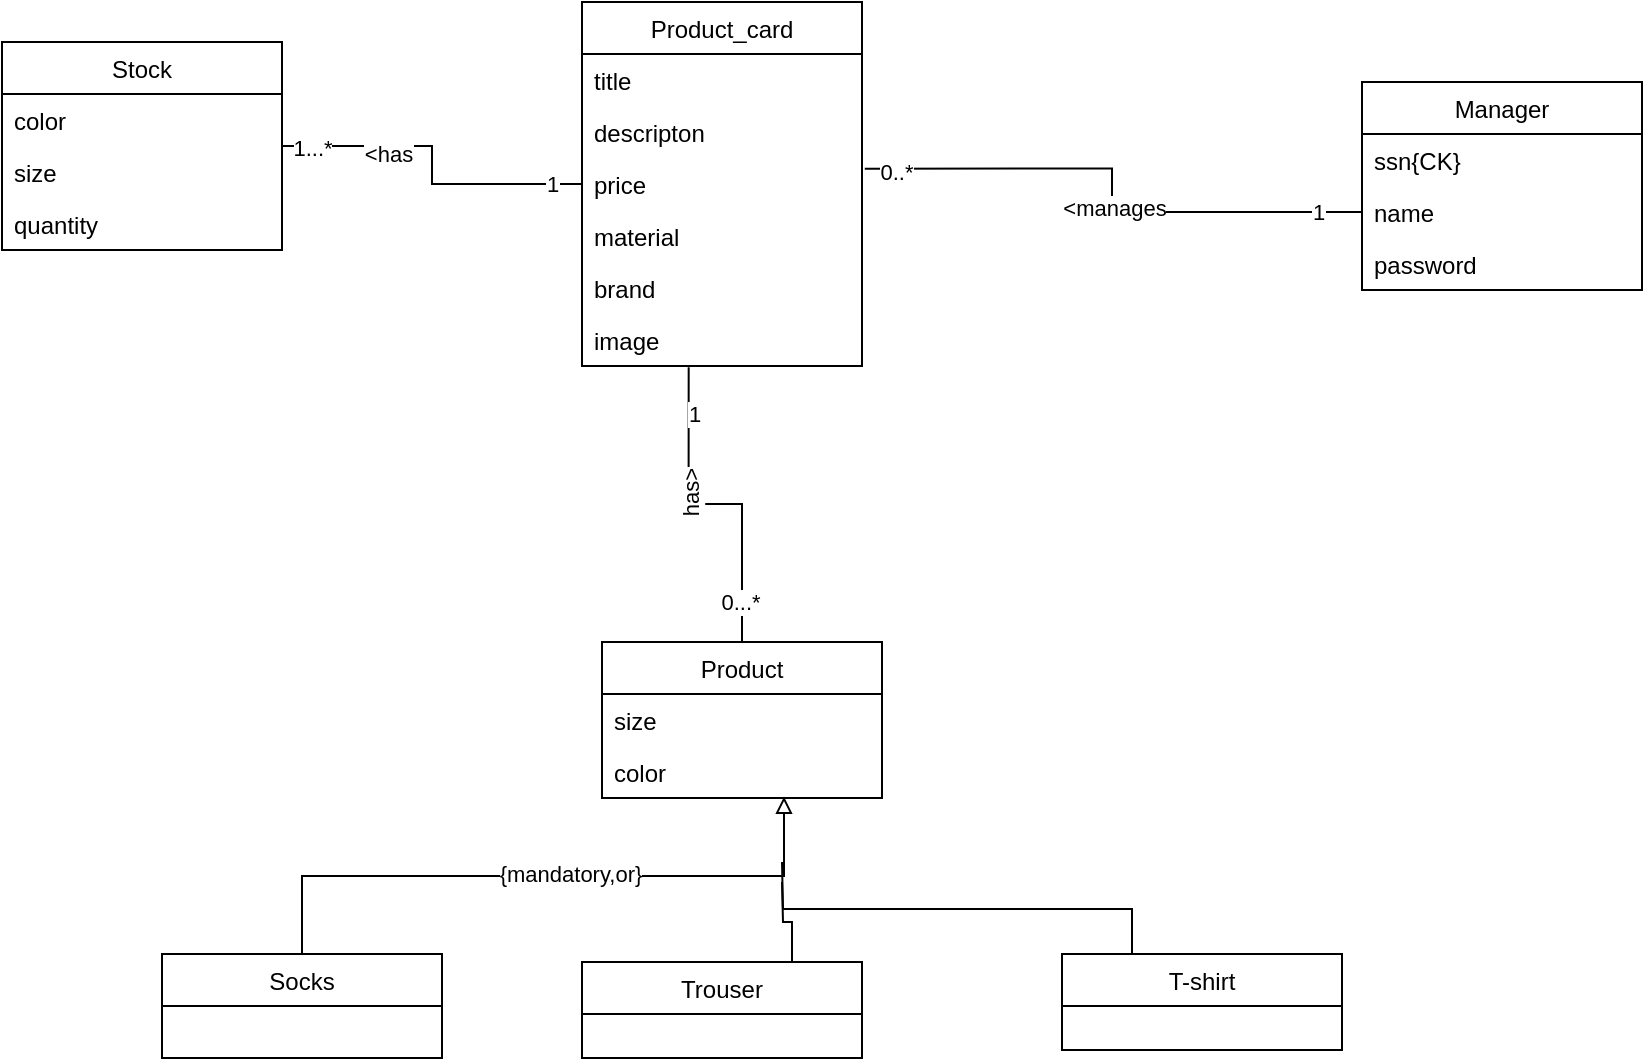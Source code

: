 <mxfile version="17.4.2" type="device"><diagram id="LHV_A1k6wTqINjSborhc" name="Page-1"><mxGraphModel dx="1994" dy="585" grid="1" gridSize="10" guides="1" tooltips="1" connect="1" arrows="1" fold="1" page="1" pageScale="1" pageWidth="827" pageHeight="1169" math="0" shadow="0"><root><mxCell id="0"/><mxCell id="1" parent="0"/><mxCell id="rD_PUb48wtEjhVpuCjnH-60" style="edgeStyle=orthogonalEdgeStyle;rounded=0;orthogonalLoop=1;jettySize=auto;html=1;exitX=0.5;exitY=0;exitDx=0;exitDy=0;entryX=0.65;entryY=0.974;entryDx=0;entryDy=0;entryPerimeter=0;endArrow=block;endFill=0;startArrow=none;startFill=0;" edge="1" parent="1" source="rD_PUb48wtEjhVpuCjnH-18" target="rD_PUb48wtEjhVpuCjnH-9"><mxGeometry relative="1" as="geometry"/></mxCell><mxCell id="rD_PUb48wtEjhVpuCjnH-61" value="{mandatory,or}" style="edgeLabel;html=1;align=center;verticalAlign=middle;resizable=0;points=[];" vertex="1" connectable="0" parent="rD_PUb48wtEjhVpuCjnH-60"><mxGeometry x="0.082" y="1" relative="1" as="geometry"><mxPoint as="offset"/></mxGeometry></mxCell><mxCell id="rD_PUb48wtEjhVpuCjnH-18" value="Socks" style="swimlane;fontStyle=0;childLayout=stackLayout;horizontal=1;startSize=26;fillColor=none;horizontalStack=0;resizeParent=1;resizeParentMax=0;resizeLast=0;collapsible=1;marginBottom=0;" vertex="1" parent="1"><mxGeometry x="70" y="786" width="140" height="52" as="geometry"/></mxCell><mxCell id="rD_PUb48wtEjhVpuCjnH-23" value="Product_card" style="swimlane;fontStyle=0;childLayout=stackLayout;horizontal=1;startSize=26;fillColor=none;horizontalStack=0;resizeParent=1;resizeParentMax=0;resizeLast=0;collapsible=1;marginBottom=0;" vertex="1" parent="1"><mxGeometry x="280" y="310" width="140" height="182" as="geometry"/></mxCell><mxCell id="rD_PUb48wtEjhVpuCjnH-24" value="title" style="text;strokeColor=none;fillColor=none;align=left;verticalAlign=top;spacingLeft=4;spacingRight=4;overflow=hidden;rotatable=0;points=[[0,0.5],[1,0.5]];portConstraint=eastwest;" vertex="1" parent="rD_PUb48wtEjhVpuCjnH-23"><mxGeometry y="26" width="140" height="26" as="geometry"/></mxCell><mxCell id="rD_PUb48wtEjhVpuCjnH-25" value="descripton" style="text;strokeColor=none;fillColor=none;align=left;verticalAlign=top;spacingLeft=4;spacingRight=4;overflow=hidden;rotatable=0;points=[[0,0.5],[1,0.5]];portConstraint=eastwest;" vertex="1" parent="rD_PUb48wtEjhVpuCjnH-23"><mxGeometry y="52" width="140" height="26" as="geometry"/></mxCell><mxCell id="rD_PUb48wtEjhVpuCjnH-26" value="price" style="text;strokeColor=none;fillColor=none;align=left;verticalAlign=top;spacingLeft=4;spacingRight=4;overflow=hidden;rotatable=0;points=[[0,0.5],[1,0.5]];portConstraint=eastwest;" vertex="1" parent="rD_PUb48wtEjhVpuCjnH-23"><mxGeometry y="78" width="140" height="26" as="geometry"/></mxCell><mxCell id="rD_PUb48wtEjhVpuCjnH-38" value="material&#10;" style="text;strokeColor=none;fillColor=none;align=left;verticalAlign=top;spacingLeft=4;spacingRight=4;overflow=hidden;rotatable=0;points=[[0,0.5],[1,0.5]];portConstraint=eastwest;" vertex="1" parent="rD_PUb48wtEjhVpuCjnH-23"><mxGeometry y="104" width="140" height="26" as="geometry"/></mxCell><mxCell id="rD_PUb48wtEjhVpuCjnH-37" value="brand" style="text;strokeColor=none;fillColor=none;align=left;verticalAlign=top;spacingLeft=4;spacingRight=4;overflow=hidden;rotatable=0;points=[[0,0.5],[1,0.5]];portConstraint=eastwest;" vertex="1" parent="rD_PUb48wtEjhVpuCjnH-23"><mxGeometry y="130" width="140" height="26" as="geometry"/></mxCell><mxCell id="rD_PUb48wtEjhVpuCjnH-36" value="image" style="text;strokeColor=none;fillColor=none;align=left;verticalAlign=top;spacingLeft=4;spacingRight=4;overflow=hidden;rotatable=0;points=[[0,0.5],[1,0.5]];portConstraint=eastwest;" vertex="1" parent="rD_PUb48wtEjhVpuCjnH-23"><mxGeometry y="156" width="140" height="26" as="geometry"/></mxCell><mxCell id="rD_PUb48wtEjhVpuCjnH-27" value="Stock" style="swimlane;fontStyle=0;childLayout=stackLayout;horizontal=1;startSize=26;fillColor=none;horizontalStack=0;resizeParent=1;resizeParentMax=0;resizeLast=0;collapsible=1;marginBottom=0;" vertex="1" parent="1"><mxGeometry x="-10" y="330" width="140" height="104" as="geometry"/></mxCell><mxCell id="rD_PUb48wtEjhVpuCjnH-28" value="color" style="text;strokeColor=none;fillColor=none;align=left;verticalAlign=top;spacingLeft=4;spacingRight=4;overflow=hidden;rotatable=0;points=[[0,0.5],[1,0.5]];portConstraint=eastwest;" vertex="1" parent="rD_PUb48wtEjhVpuCjnH-27"><mxGeometry y="26" width="140" height="26" as="geometry"/></mxCell><mxCell id="rD_PUb48wtEjhVpuCjnH-29" value="size" style="text;strokeColor=none;fillColor=none;align=left;verticalAlign=top;spacingLeft=4;spacingRight=4;overflow=hidden;rotatable=0;points=[[0,0.5],[1,0.5]];portConstraint=eastwest;" vertex="1" parent="rD_PUb48wtEjhVpuCjnH-27"><mxGeometry y="52" width="140" height="26" as="geometry"/></mxCell><mxCell id="rD_PUb48wtEjhVpuCjnH-30" value="quantity" style="text;strokeColor=none;fillColor=none;align=left;verticalAlign=top;spacingLeft=4;spacingRight=4;overflow=hidden;rotatable=0;points=[[0,0.5],[1,0.5]];portConstraint=eastwest;" vertex="1" parent="rD_PUb48wtEjhVpuCjnH-27"><mxGeometry y="78" width="140" height="26" as="geometry"/></mxCell><mxCell id="rD_PUb48wtEjhVpuCjnH-31" value="Manager" style="swimlane;fontStyle=0;childLayout=stackLayout;horizontal=1;startSize=26;fillColor=none;horizontalStack=0;resizeParent=1;resizeParentMax=0;resizeLast=0;collapsible=1;marginBottom=0;" vertex="1" parent="1"><mxGeometry x="670" y="350" width="140" height="104" as="geometry"/></mxCell><mxCell id="rD_PUb48wtEjhVpuCjnH-32" value="ssn{CK}" style="text;strokeColor=none;fillColor=none;align=left;verticalAlign=top;spacingLeft=4;spacingRight=4;overflow=hidden;rotatable=0;points=[[0,0.5],[1,0.5]];portConstraint=eastwest;" vertex="1" parent="rD_PUb48wtEjhVpuCjnH-31"><mxGeometry y="26" width="140" height="26" as="geometry"/></mxCell><mxCell id="rD_PUb48wtEjhVpuCjnH-33" value="name" style="text;strokeColor=none;fillColor=none;align=left;verticalAlign=top;spacingLeft=4;spacingRight=4;overflow=hidden;rotatable=0;points=[[0,0.5],[1,0.5]];portConstraint=eastwest;" vertex="1" parent="rD_PUb48wtEjhVpuCjnH-31"><mxGeometry y="52" width="140" height="26" as="geometry"/></mxCell><mxCell id="rD_PUb48wtEjhVpuCjnH-34" value="password" style="text;strokeColor=none;fillColor=none;align=left;verticalAlign=top;spacingLeft=4;spacingRight=4;overflow=hidden;rotatable=0;points=[[0,0.5],[1,0.5]];portConstraint=eastwest;" vertex="1" parent="rD_PUb48wtEjhVpuCjnH-31"><mxGeometry y="78" width="140" height="26" as="geometry"/></mxCell><mxCell id="rD_PUb48wtEjhVpuCjnH-39" style="edgeStyle=orthogonalEdgeStyle;rounded=0;orthogonalLoop=1;jettySize=auto;html=1;exitX=0.5;exitY=0;exitDx=0;exitDy=0;entryX=0.381;entryY=1.026;entryDx=0;entryDy=0;entryPerimeter=0;endArrow=none;endFill=0;" edge="1" parent="1" source="rD_PUb48wtEjhVpuCjnH-6" target="rD_PUb48wtEjhVpuCjnH-36"><mxGeometry relative="1" as="geometry"/></mxCell><mxCell id="rD_PUb48wtEjhVpuCjnH-40" value="1" style="edgeLabel;html=1;align=center;verticalAlign=middle;resizable=0;points=[];" vertex="1" connectable="0" parent="rD_PUb48wtEjhVpuCjnH-39"><mxGeometry x="0.712" y="-2" relative="1" as="geometry"><mxPoint as="offset"/></mxGeometry></mxCell><mxCell id="rD_PUb48wtEjhVpuCjnH-41" value="0...*" style="edgeLabel;html=1;align=center;verticalAlign=middle;resizable=0;points=[];" vertex="1" connectable="0" parent="rD_PUb48wtEjhVpuCjnH-39"><mxGeometry x="-0.748" y="1" relative="1" as="geometry"><mxPoint as="offset"/></mxGeometry></mxCell><mxCell id="rD_PUb48wtEjhVpuCjnH-42" value="has&amp;gt;" style="edgeLabel;html=1;align=center;verticalAlign=middle;resizable=0;points=[];rotation=270;" vertex="1" connectable="0" parent="rD_PUb48wtEjhVpuCjnH-39"><mxGeometry x="0.224" y="-1" relative="1" as="geometry"><mxPoint as="offset"/></mxGeometry></mxCell><mxCell id="rD_PUb48wtEjhVpuCjnH-6" value="Product" style="swimlane;fontStyle=0;childLayout=stackLayout;horizontal=1;startSize=26;fillColor=none;horizontalStack=0;resizeParent=1;resizeParentMax=0;resizeLast=0;collapsible=1;marginBottom=0;" vertex="1" parent="1"><mxGeometry x="290" y="630" width="140" height="78" as="geometry"/></mxCell><mxCell id="rD_PUb48wtEjhVpuCjnH-8" value="size" style="text;strokeColor=none;fillColor=none;align=left;verticalAlign=top;spacingLeft=4;spacingRight=4;overflow=hidden;rotatable=0;points=[[0,0.5],[1,0.5]];portConstraint=eastwest;" vertex="1" parent="rD_PUb48wtEjhVpuCjnH-6"><mxGeometry y="26" width="140" height="26" as="geometry"/></mxCell><mxCell id="rD_PUb48wtEjhVpuCjnH-9" value="color" style="text;strokeColor=none;fillColor=none;align=left;verticalAlign=top;spacingLeft=4;spacingRight=4;overflow=hidden;rotatable=0;points=[[0,0.5],[1,0.5]];portConstraint=eastwest;" vertex="1" parent="rD_PUb48wtEjhVpuCjnH-6"><mxGeometry y="52" width="140" height="26" as="geometry"/></mxCell><mxCell id="rD_PUb48wtEjhVpuCjnH-63" style="edgeStyle=orthogonalEdgeStyle;rounded=0;orthogonalLoop=1;jettySize=auto;html=1;exitX=0.75;exitY=0;exitDx=0;exitDy=0;startArrow=none;startFill=0;endArrow=none;endFill=0;" edge="1" parent="1" source="rD_PUb48wtEjhVpuCjnH-43"><mxGeometry relative="1" as="geometry"><mxPoint x="380" y="750" as="targetPoint"/></mxGeometry></mxCell><mxCell id="rD_PUb48wtEjhVpuCjnH-43" value="Trouser" style="swimlane;fontStyle=0;childLayout=stackLayout;horizontal=1;startSize=26;fillColor=none;horizontalStack=0;resizeParent=1;resizeParentMax=0;resizeLast=0;collapsible=1;marginBottom=0;" vertex="1" parent="1"><mxGeometry x="280" y="790" width="140" height="48" as="geometry"/></mxCell><mxCell id="rD_PUb48wtEjhVpuCjnH-64" style="edgeStyle=orthogonalEdgeStyle;rounded=0;orthogonalLoop=1;jettySize=auto;html=1;exitX=0.25;exitY=0;exitDx=0;exitDy=0;startArrow=none;startFill=0;endArrow=none;endFill=0;" edge="1" parent="1" source="rD_PUb48wtEjhVpuCjnH-47"><mxGeometry relative="1" as="geometry"><mxPoint x="380" y="740" as="targetPoint"/></mxGeometry></mxCell><mxCell id="rD_PUb48wtEjhVpuCjnH-47" value="T-shirt" style="swimlane;fontStyle=0;childLayout=stackLayout;horizontal=1;startSize=26;fillColor=none;horizontalStack=0;resizeParent=1;resizeParentMax=0;resizeLast=0;collapsible=1;marginBottom=0;" vertex="1" parent="1"><mxGeometry x="520" y="786" width="140" height="48" as="geometry"/></mxCell><mxCell id="rD_PUb48wtEjhVpuCjnH-52" style="edgeStyle=orthogonalEdgeStyle;rounded=0;orthogonalLoop=1;jettySize=auto;html=1;exitX=0;exitY=0.5;exitDx=0;exitDy=0;entryX=1.01;entryY=0.205;entryDx=0;entryDy=0;entryPerimeter=0;endArrow=none;endFill=0;" edge="1" parent="1" source="rD_PUb48wtEjhVpuCjnH-33" target="rD_PUb48wtEjhVpuCjnH-26"><mxGeometry relative="1" as="geometry"/></mxCell><mxCell id="rD_PUb48wtEjhVpuCjnH-53" value="&amp;lt;manages" style="edgeLabel;html=1;align=center;verticalAlign=middle;resizable=0;points=[];" vertex="1" connectable="0" parent="rD_PUb48wtEjhVpuCjnH-52"><mxGeometry x="-0.06" y="-1" relative="1" as="geometry"><mxPoint as="offset"/></mxGeometry></mxCell><mxCell id="rD_PUb48wtEjhVpuCjnH-54" value="1" style="edgeLabel;html=1;align=center;verticalAlign=middle;resizable=0;points=[];" vertex="1" connectable="0" parent="rD_PUb48wtEjhVpuCjnH-52"><mxGeometry x="-0.837" relative="1" as="geometry"><mxPoint as="offset"/></mxGeometry></mxCell><mxCell id="rD_PUb48wtEjhVpuCjnH-55" value="0..*" style="edgeLabel;html=1;align=center;verticalAlign=middle;resizable=0;points=[];" vertex="1" connectable="0" parent="rD_PUb48wtEjhVpuCjnH-52"><mxGeometry x="0.884" y="1" relative="1" as="geometry"><mxPoint as="offset"/></mxGeometry></mxCell><mxCell id="rD_PUb48wtEjhVpuCjnH-56" style="edgeStyle=orthogonalEdgeStyle;rounded=0;orthogonalLoop=1;jettySize=auto;html=1;exitX=0;exitY=0.5;exitDx=0;exitDy=0;entryX=1;entryY=0.5;entryDx=0;entryDy=0;endArrow=none;endFill=0;" edge="1" parent="1" source="rD_PUb48wtEjhVpuCjnH-26" target="rD_PUb48wtEjhVpuCjnH-27"><mxGeometry relative="1" as="geometry"/></mxCell><mxCell id="rD_PUb48wtEjhVpuCjnH-57" value="&amp;lt;has" style="edgeLabel;html=1;align=center;verticalAlign=middle;resizable=0;points=[];" vertex="1" connectable="0" parent="rD_PUb48wtEjhVpuCjnH-56"><mxGeometry x="0.373" y="4" relative="1" as="geometry"><mxPoint as="offset"/></mxGeometry></mxCell><mxCell id="rD_PUb48wtEjhVpuCjnH-58" value="1" style="edgeLabel;html=1;align=center;verticalAlign=middle;resizable=0;points=[];" vertex="1" connectable="0" parent="rD_PUb48wtEjhVpuCjnH-56"><mxGeometry x="-0.823" relative="1" as="geometry"><mxPoint as="offset"/></mxGeometry></mxCell><mxCell id="rD_PUb48wtEjhVpuCjnH-59" value="1...*" style="edgeLabel;html=1;align=center;verticalAlign=middle;resizable=0;points=[];" vertex="1" connectable="0" parent="rD_PUb48wtEjhVpuCjnH-56"><mxGeometry x="0.822" y="1" relative="1" as="geometry"><mxPoint as="offset"/></mxGeometry></mxCell></root></mxGraphModel></diagram></mxfile>